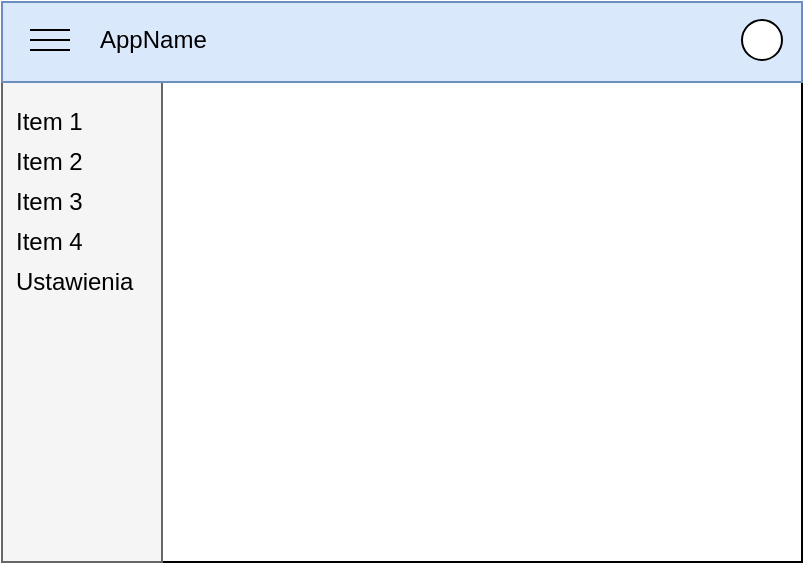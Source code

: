 <mxfile version="12.9.9" type="device" pages="2"><diagram id="yZ59zkOoJu5XXr8lsv6M" name="Main"><mxGraphModel dx="813" dy="503" grid="1" gridSize="10" guides="1" tooltips="1" connect="1" arrows="1" fold="1" page="1" pageScale="1" pageWidth="1169" pageHeight="827" math="0" shadow="0"><root><mxCell id="0"/><mxCell id="1" parent="0"/><mxCell id="XtCfz8-z_8roIobYI--H-2" value="" style="rounded=0;whiteSpace=wrap;html=1;" vertex="1" parent="1"><mxGeometry x="40" y="40" width="400" height="280" as="geometry"/></mxCell><mxCell id="XtCfz8-z_8roIobYI--H-10" value="" style="rounded=0;whiteSpace=wrap;html=1;align=left;fillColor=#f5f5f5;strokeColor=#666666;fontColor=#333333;" vertex="1" parent="1"><mxGeometry x="40" y="80" width="80" height="240" as="geometry"/></mxCell><mxCell id="XtCfz8-z_8roIobYI--H-3" value="" style="rounded=0;whiteSpace=wrap;html=1;fillColor=#dae8fc;strokeColor=#6c8ebf;" vertex="1" parent="1"><mxGeometry x="40" y="40" width="400" height="40" as="geometry"/></mxCell><mxCell id="XtCfz8-z_8roIobYI--H-8" value="" style="group" vertex="1" connectable="0" parent="1"><mxGeometry x="54" y="54" width="20" height="10" as="geometry"/></mxCell><mxCell id="XtCfz8-z_8roIobYI--H-4" value="" style="endArrow=none;html=1;" edge="1" parent="XtCfz8-z_8roIobYI--H-8"><mxGeometry width="50" height="50" relative="1" as="geometry"><mxPoint as="sourcePoint"/><mxPoint x="20" as="targetPoint"/></mxGeometry></mxCell><mxCell id="XtCfz8-z_8roIobYI--H-5" value="" style="endArrow=none;html=1;" edge="1" parent="XtCfz8-z_8roIobYI--H-8"><mxGeometry width="50" height="50" relative="1" as="geometry"><mxPoint y="5" as="sourcePoint"/><mxPoint x="20" y="5" as="targetPoint"/></mxGeometry></mxCell><mxCell id="XtCfz8-z_8roIobYI--H-7" value="" style="endArrow=none;html=1;" edge="1" parent="XtCfz8-z_8roIobYI--H-8"><mxGeometry width="50" height="50" relative="1" as="geometry"><mxPoint y="10" as="sourcePoint"/><mxPoint x="20" y="10" as="targetPoint"/></mxGeometry></mxCell><mxCell id="XtCfz8-z_8roIobYI--H-9" value="AppName" style="text;html=1;strokeColor=none;fillColor=none;align=left;verticalAlign=middle;whiteSpace=wrap;rounded=0;" vertex="1" parent="1"><mxGeometry x="87" y="49" width="126" height="20" as="geometry"/></mxCell><mxCell id="XtCfz8-z_8roIobYI--H-11" value="" style="ellipse;whiteSpace=wrap;html=1;aspect=fixed;align=left;" vertex="1" parent="1"><mxGeometry x="410" y="49" width="20" height="20" as="geometry"/></mxCell><mxCell id="kZalLenBvT8GAdPFtVyJ-1" value="Item 1" style="text;html=1;strokeColor=none;fillColor=none;align=left;verticalAlign=middle;whiteSpace=wrap;rounded=0;spacingLeft=5;" vertex="1" parent="1"><mxGeometry x="40" y="90" width="80" height="20" as="geometry"/></mxCell><mxCell id="kZalLenBvT8GAdPFtVyJ-2" value="Item 2" style="text;html=1;strokeColor=none;fillColor=none;align=left;verticalAlign=middle;whiteSpace=wrap;rounded=0;spacingLeft=5;" vertex="1" parent="1"><mxGeometry x="40" y="110" width="80" height="20" as="geometry"/></mxCell><mxCell id="kZalLenBvT8GAdPFtVyJ-3" value="Item 3" style="text;html=1;strokeColor=none;fillColor=none;align=left;verticalAlign=middle;whiteSpace=wrap;rounded=0;spacingLeft=5;" vertex="1" parent="1"><mxGeometry x="40" y="130" width="80" height="20" as="geometry"/></mxCell><mxCell id="kZalLenBvT8GAdPFtVyJ-4" value="Item 4" style="text;html=1;strokeColor=none;fillColor=none;align=left;verticalAlign=middle;whiteSpace=wrap;rounded=0;spacingLeft=5;" vertex="1" parent="1"><mxGeometry x="40" y="150" width="80" height="20" as="geometry"/></mxCell><mxCell id="kZalLenBvT8GAdPFtVyJ-5" value="Ustawienia" style="text;html=1;strokeColor=none;fillColor=none;align=left;verticalAlign=middle;whiteSpace=wrap;rounded=0;spacingLeft=5;" vertex="1" parent="1"><mxGeometry x="40" y="170" width="80" height="20" as="geometry"/></mxCell></root></mxGraphModel></diagram><diagram id="2J-4dvkZVkxH2R56BuHo" name="Login"><mxGraphModel dx="981" dy="607" grid="1" gridSize="10" guides="1" tooltips="1" connect="1" arrows="1" fold="1" page="1" pageScale="1" pageWidth="1169" pageHeight="827" math="0" shadow="0"><root><mxCell id="ABFiLv-s2xmQYCxC0tVS-0"/><mxCell id="ABFiLv-s2xmQYCxC0tVS-1" parent="ABFiLv-s2xmQYCxC0tVS-0"/><mxCell id="ZeomM9ZYHb7k_CGrJ6F2-0" value="" style="rounded=0;whiteSpace=wrap;html=1;" vertex="1" parent="ABFiLv-s2xmQYCxC0tVS-1"><mxGeometry x="40" y="40" width="400" height="280" as="geometry"/></mxCell><mxCell id="ZeomM9ZYHb7k_CGrJ6F2-1" value="Użytkownik" style="rounded=1;whiteSpace=wrap;html=1;align=left;spacingLeft=11;" vertex="1" parent="ABFiLv-s2xmQYCxC0tVS-1"><mxGeometry x="140" y="120" width="200" height="30" as="geometry"/></mxCell><mxCell id="ZeomM9ZYHb7k_CGrJ6F2-2" value="Hasło" style="rounded=1;whiteSpace=wrap;html=1;align=left;spacingLeft=11;" vertex="1" parent="ABFiLv-s2xmQYCxC0tVS-1"><mxGeometry x="140" y="160" width="200" height="30" as="geometry"/></mxCell><mxCell id="ZeomM9ZYHb7k_CGrJ6F2-3" value="" style="ellipse;whiteSpace=wrap;html=1;aspect=fixed;align=left;fillColor=#f8cecc;strokeColor=#b85450;" vertex="1" parent="ABFiLv-s2xmQYCxC0tVS-1"><mxGeometry x="225" y="80" width="30" height="30" as="geometry"/></mxCell><mxCell id="ZeomM9ZYHb7k_CGrJ6F2-4" value="Zaloguj" style="rounded=1;whiteSpace=wrap;html=1;align=center;fillColor=#dae8fc;strokeColor=#6c8ebf;" vertex="1" parent="ABFiLv-s2xmQYCxC0tVS-1"><mxGeometry x="250" y="200" width="80" height="20" as="geometry"/></mxCell><mxCell id="ZeomM9ZYHb7k_CGrJ6F2-5" value="Zarejestruj" style="rounded=1;whiteSpace=wrap;html=1;align=center;fillColor=#dae8fc;strokeColor=#6c8ebf;" vertex="1" parent="ABFiLv-s2xmQYCxC0tVS-1"><mxGeometry x="150" y="200" width="80" height="20" as="geometry"/></mxCell></root></mxGraphModel></diagram></mxfile>